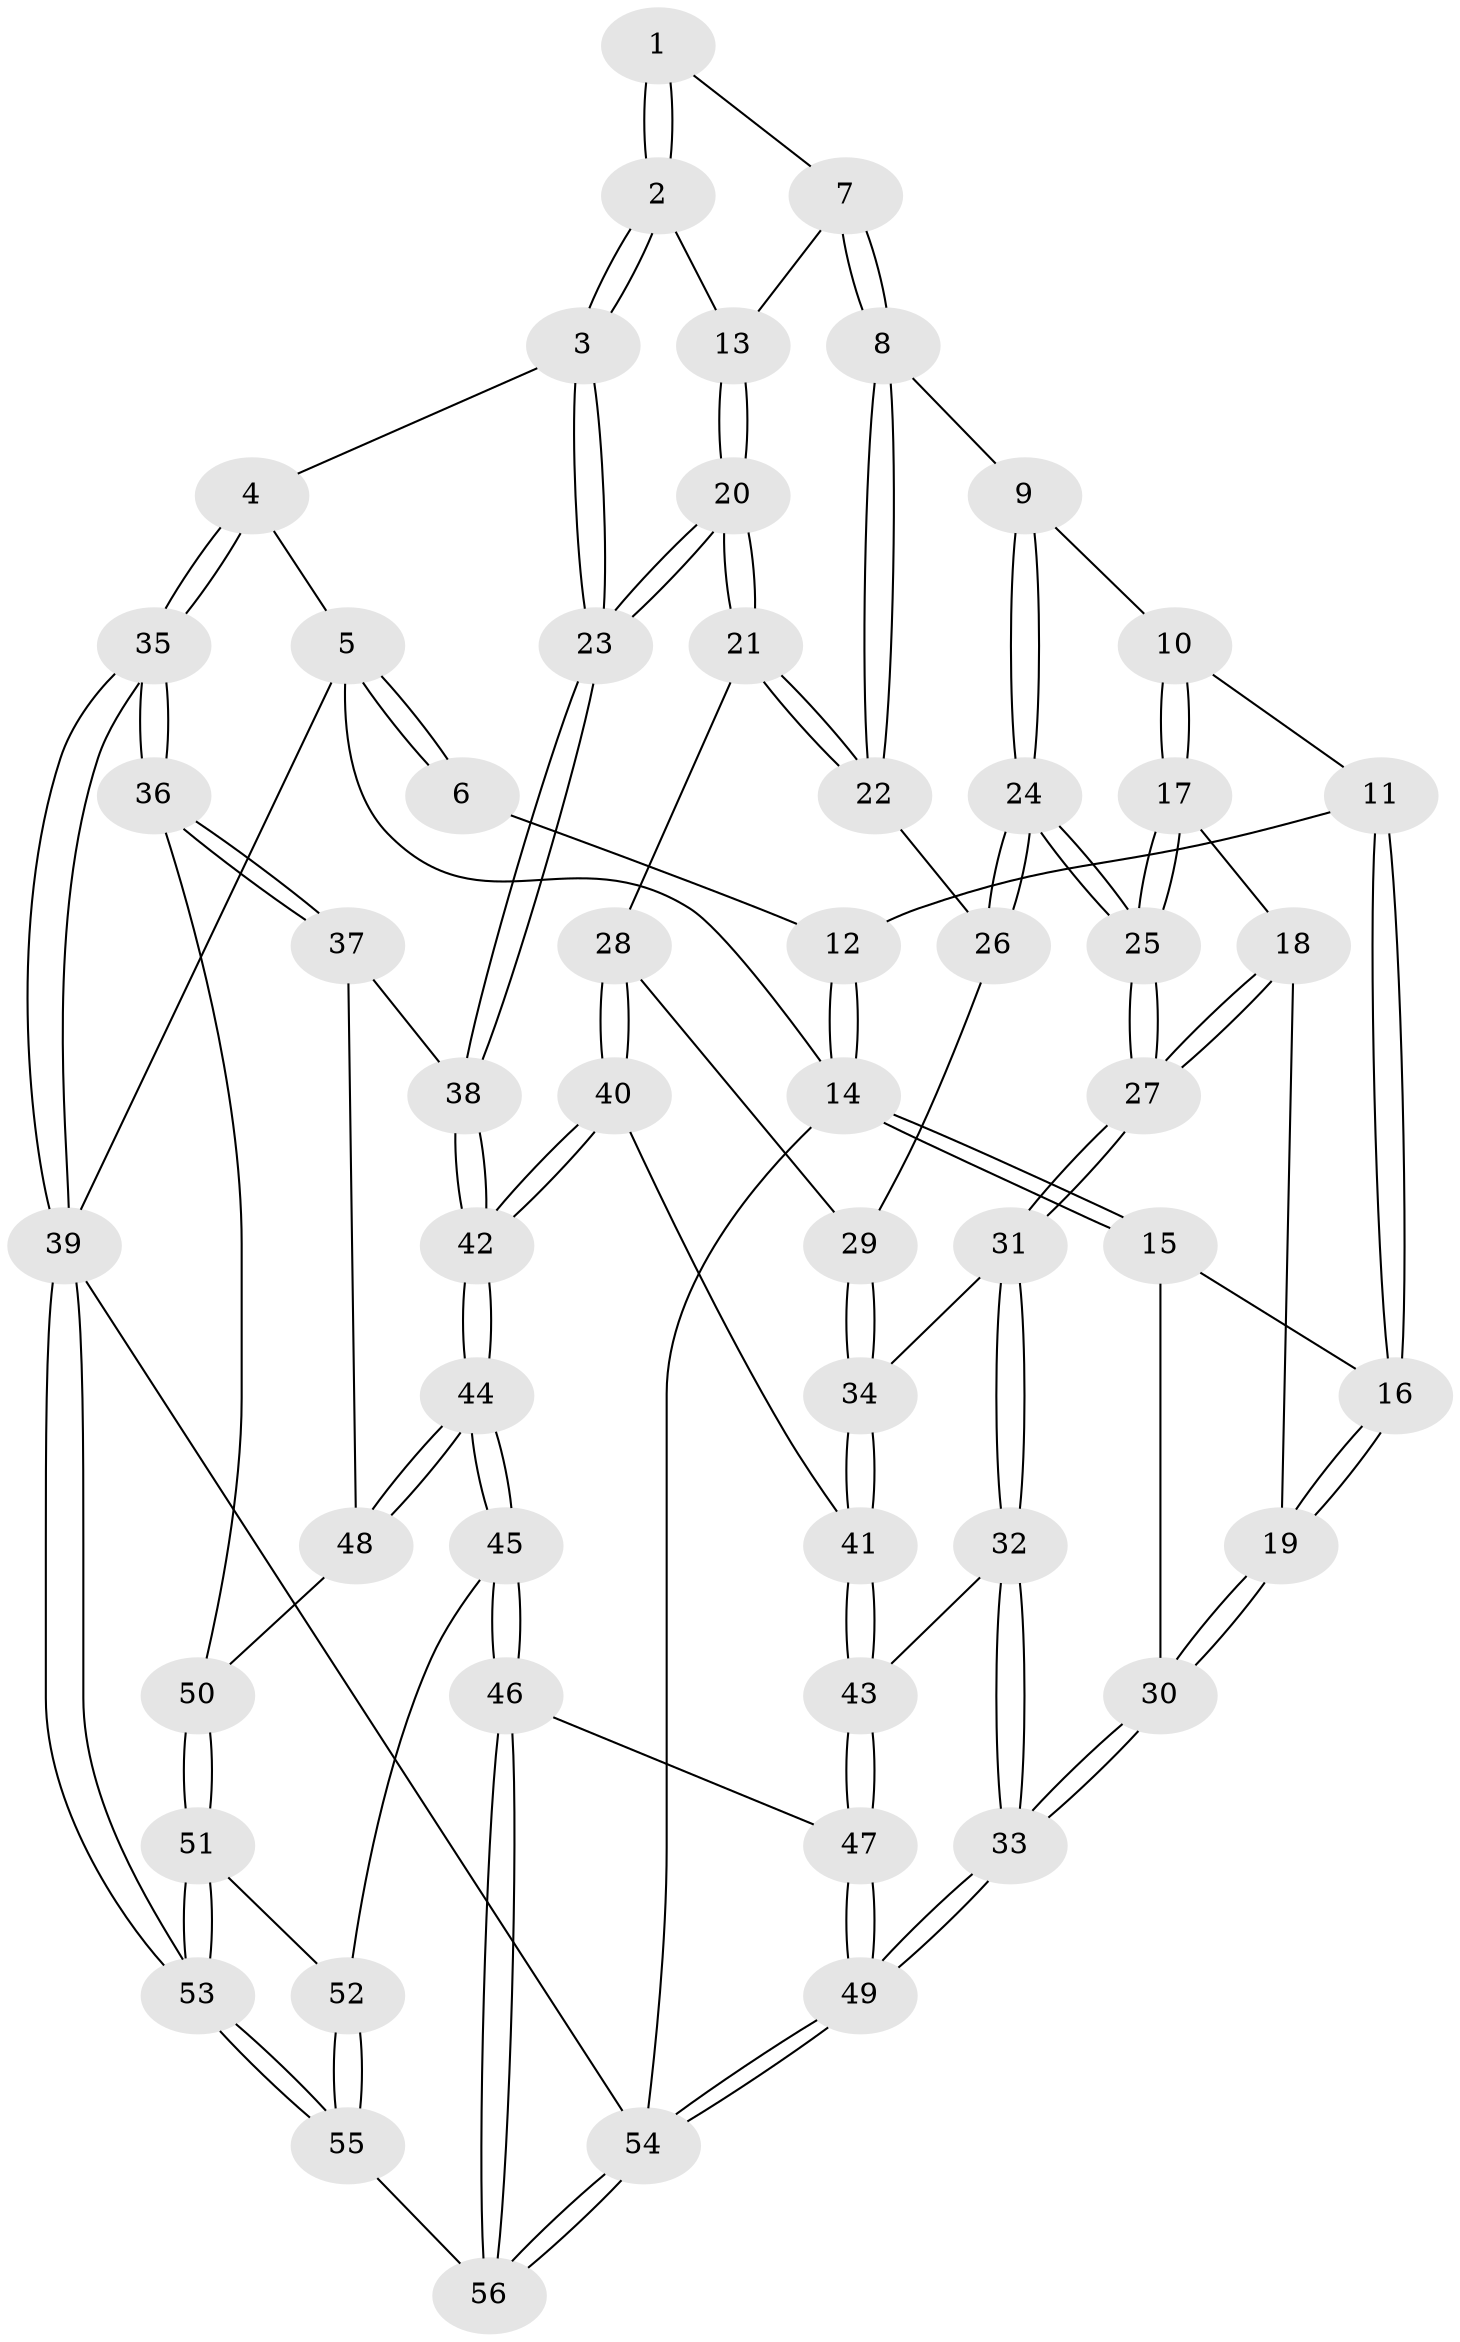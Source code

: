 // Generated by graph-tools (version 1.1) at 2025/17/03/09/25 04:17:03]
// undirected, 56 vertices, 137 edges
graph export_dot {
graph [start="1"]
  node [color=gray90,style=filled];
  1 [pos="+0.626186102322139+0.019327821773708082"];
  2 [pos="+0.8801729695778374+0.1946059607339446"];
  3 [pos="+1+0.03958403585852814"];
  4 [pos="+1+0"];
  5 [pos="+1+0"];
  6 [pos="+0.5509021360689744+0"];
  7 [pos="+0.7130582243405729+0.2028611510645803"];
  8 [pos="+0.6219526443339087+0.285047976913935"];
  9 [pos="+0.523299842923075+0.22703987749431734"];
  10 [pos="+0.40532550576912046+0.06909551977586399"];
  11 [pos="+0.38173650500107675+0"];
  12 [pos="+0.38210338160087437+0"];
  13 [pos="+0.8435461663687208+0.2198157956919655"];
  14 [pos="+0+0"];
  15 [pos="+0+0"];
  16 [pos="+0.12015703357689514+0.2839172305896489"];
  17 [pos="+0.35189367955213074+0.252403884658407"];
  18 [pos="+0.2396619193060817+0.3787957725578275"];
  19 [pos="+0.14521777501701583+0.39503384972919137"];
  20 [pos="+0.7542240918788811+0.4296999078463111"];
  21 [pos="+0.7112478282408115+0.41672154989203075"];
  22 [pos="+0.667886305803763+0.39333493059563834"];
  23 [pos="+0.8033145119324612+0.48944744657360845"];
  24 [pos="+0.4699625277554661+0.44545003547745077"];
  25 [pos="+0.4514544072602266+0.4556780870595339"];
  26 [pos="+0.5432303387351607+0.439709645283882"];
  27 [pos="+0.41251692230218123+0.5081304988190486"];
  28 [pos="+0.6156863470280742+0.5321250932336969"];
  29 [pos="+0.5835253907981738+0.5264823243166696"];
  30 [pos="+0+0.652720929442893"];
  31 [pos="+0.4069929763892186+0.5510703294286138"];
  32 [pos="+0.3716361207903514+0.5956041465384083"];
  33 [pos="+0+0.6806979831562409"];
  34 [pos="+0.5307464711344757+0.6002610877003347"];
  35 [pos="+1+0.6543904028545408"];
  36 [pos="+1+0.6520119783225004"];
  37 [pos="+0.928488228588729+0.5990051013559848"];
  38 [pos="+0.8256717662701167+0.5384775158671655"];
  39 [pos="+1+1"];
  40 [pos="+0.6400847100229834+0.6670246222823593"];
  41 [pos="+0.6070114872247069+0.6594669749231287"];
  42 [pos="+0.6460748761592268+0.6698235976868683"];
  43 [pos="+0.43206640732924595+0.7671562602974291"];
  44 [pos="+0.6744676572519183+0.8256718050252748"];
  45 [pos="+0.657950324252028+0.8500019936460661"];
  46 [pos="+0.6112049809950032+0.8875007913093776"];
  47 [pos="+0.4285153069701736+0.8195506203600872"];
  48 [pos="+0.7309416446293682+0.8189894561653"];
  49 [pos="+0+1"];
  50 [pos="+0.8549898098932157+0.856361562257998"];
  51 [pos="+0.8579426806513581+0.8735707182689221"];
  52 [pos="+0.7919777413415695+0.9771463724306725"];
  53 [pos="+1+1"];
  54 [pos="+0+1"];
  55 [pos="+0.861886316500455+1"];
  56 [pos="+0.5775836870772653+1"];
  1 -- 2;
  1 -- 2;
  1 -- 7;
  2 -- 3;
  2 -- 3;
  2 -- 13;
  3 -- 4;
  3 -- 23;
  3 -- 23;
  4 -- 5;
  4 -- 35;
  4 -- 35;
  5 -- 6;
  5 -- 6;
  5 -- 14;
  5 -- 39;
  6 -- 12;
  7 -- 8;
  7 -- 8;
  7 -- 13;
  8 -- 9;
  8 -- 22;
  8 -- 22;
  9 -- 10;
  9 -- 24;
  9 -- 24;
  10 -- 11;
  10 -- 17;
  10 -- 17;
  11 -- 12;
  11 -- 16;
  11 -- 16;
  12 -- 14;
  12 -- 14;
  13 -- 20;
  13 -- 20;
  14 -- 15;
  14 -- 15;
  14 -- 54;
  15 -- 16;
  15 -- 30;
  16 -- 19;
  16 -- 19;
  17 -- 18;
  17 -- 25;
  17 -- 25;
  18 -- 19;
  18 -- 27;
  18 -- 27;
  19 -- 30;
  19 -- 30;
  20 -- 21;
  20 -- 21;
  20 -- 23;
  20 -- 23;
  21 -- 22;
  21 -- 22;
  21 -- 28;
  22 -- 26;
  23 -- 38;
  23 -- 38;
  24 -- 25;
  24 -- 25;
  24 -- 26;
  24 -- 26;
  25 -- 27;
  25 -- 27;
  26 -- 29;
  27 -- 31;
  27 -- 31;
  28 -- 29;
  28 -- 40;
  28 -- 40;
  29 -- 34;
  29 -- 34;
  30 -- 33;
  30 -- 33;
  31 -- 32;
  31 -- 32;
  31 -- 34;
  32 -- 33;
  32 -- 33;
  32 -- 43;
  33 -- 49;
  33 -- 49;
  34 -- 41;
  34 -- 41;
  35 -- 36;
  35 -- 36;
  35 -- 39;
  35 -- 39;
  36 -- 37;
  36 -- 37;
  36 -- 50;
  37 -- 38;
  37 -- 48;
  38 -- 42;
  38 -- 42;
  39 -- 53;
  39 -- 53;
  39 -- 54;
  40 -- 41;
  40 -- 42;
  40 -- 42;
  41 -- 43;
  41 -- 43;
  42 -- 44;
  42 -- 44;
  43 -- 47;
  43 -- 47;
  44 -- 45;
  44 -- 45;
  44 -- 48;
  44 -- 48;
  45 -- 46;
  45 -- 46;
  45 -- 52;
  46 -- 47;
  46 -- 56;
  46 -- 56;
  47 -- 49;
  47 -- 49;
  48 -- 50;
  49 -- 54;
  49 -- 54;
  50 -- 51;
  50 -- 51;
  51 -- 52;
  51 -- 53;
  51 -- 53;
  52 -- 55;
  52 -- 55;
  53 -- 55;
  53 -- 55;
  54 -- 56;
  54 -- 56;
  55 -- 56;
}
